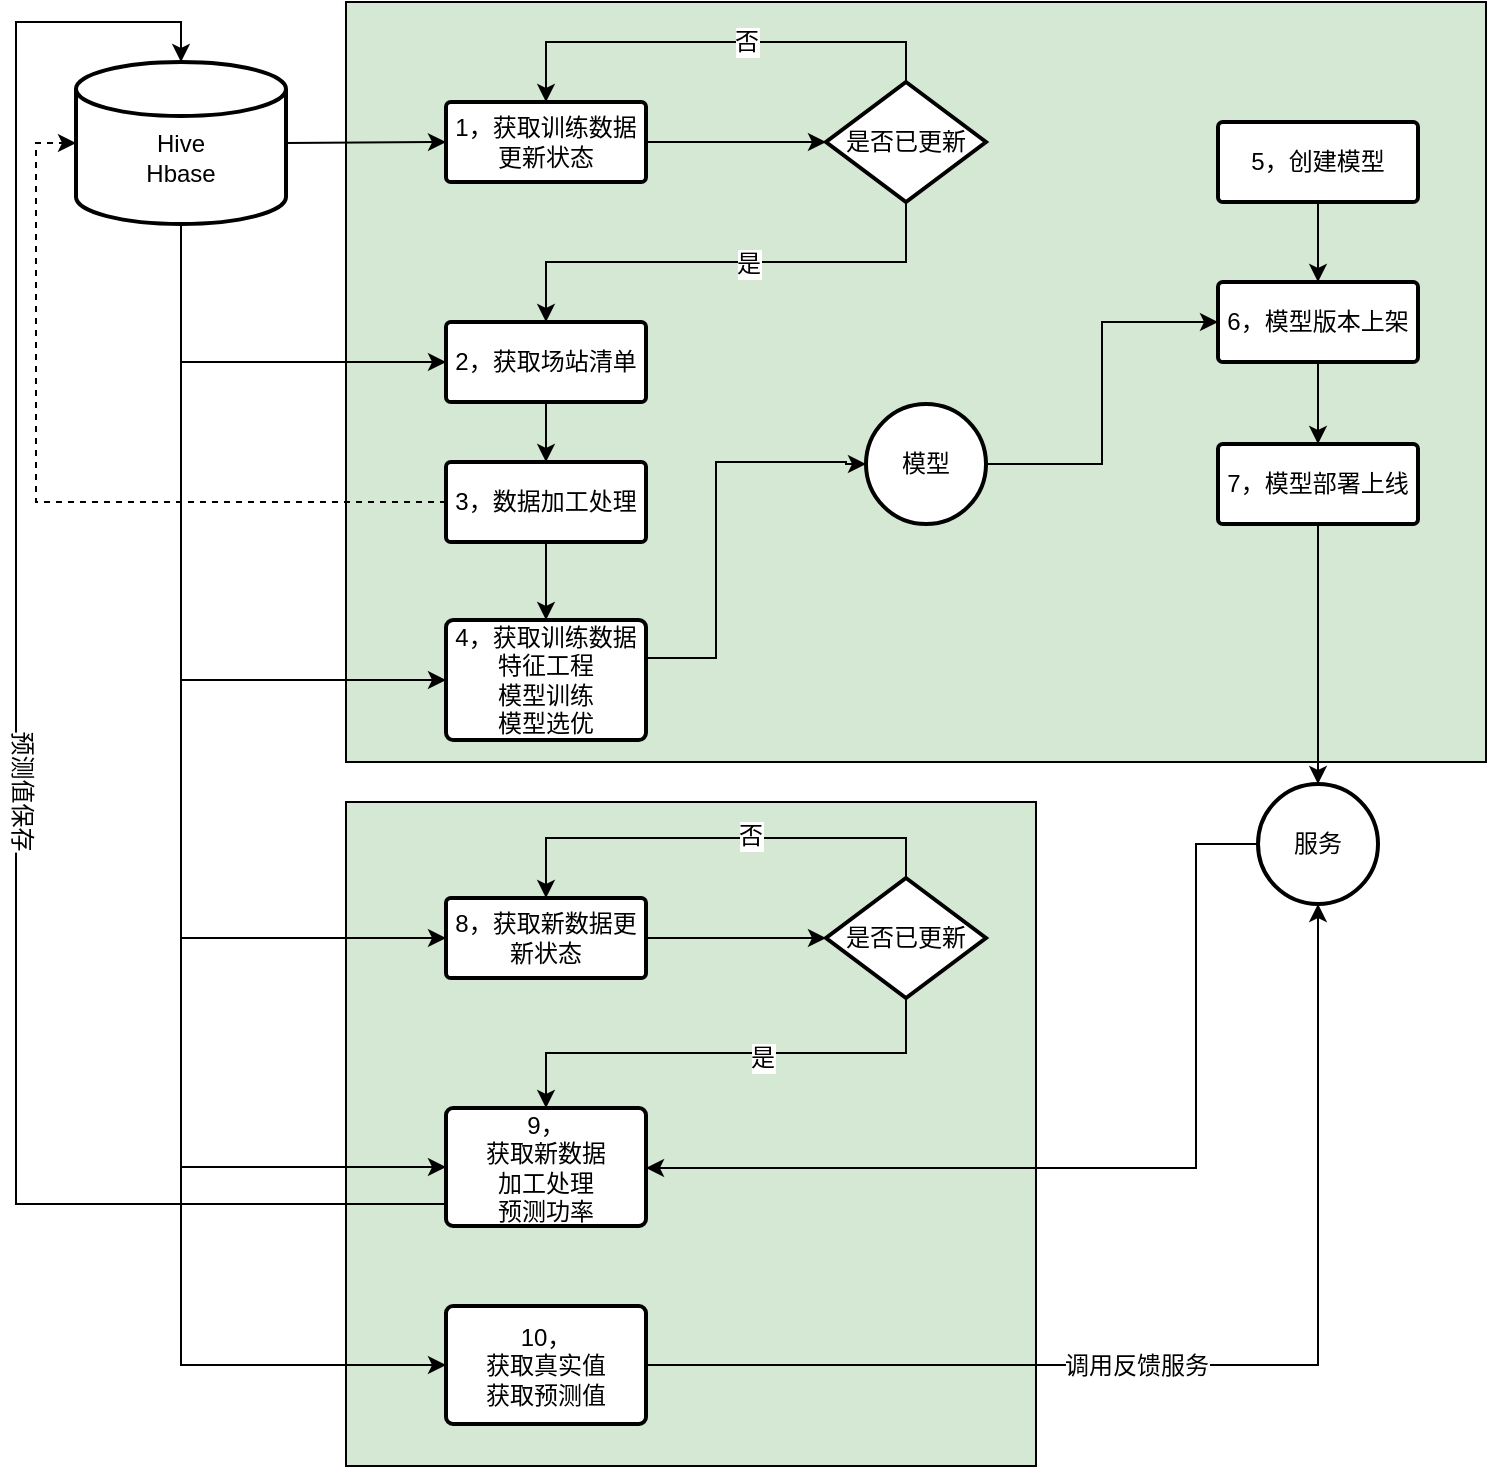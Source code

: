 <mxGraphModel dx="1310" dy="956" grid="1" gridSize="10" guides="1" tooltips="1" connect="1" arrows="1" fold="1" page="1" pageScale="1" pageWidth="827" pageHeight="1169" background="#ffffff"><root><mxCell id="0"/><mxCell id="1" parent="0"/><mxCell id="53" value="" style="rounded=0;whiteSpace=wrap;html=1;fillColor=#D5E8D4;" parent="1" vertex="1"><mxGeometry x="185" y="458" width="345" height="332" as="geometry"/></mxCell><mxCell id="52" value="" style="rounded=0;whiteSpace=wrap;html=1;fillColor=#D5E8D4;" parent="1" vertex="1"><mxGeometry x="185" y="58" width="570" height="380" as="geometry"/></mxCell><mxCell id="4" value="" style="edgeStyle=orthogonalEdgeStyle;rounded=0;html=1;exitX=1;exitY=0.5;exitPerimeter=0;entryX=0;entryY=0.5;entryPerimeter=0;jettySize=auto;orthogonalLoop=1;" parent="1" source="2" target="13" edge="1"><mxGeometry relative="1" as="geometry"><Array as="points"><mxPoint x="155" y="128"/></Array></mxGeometry></mxCell><mxCell id="7" style="edgeStyle=orthogonalEdgeStyle;rounded=0;html=1;exitX=0.5;exitY=1;exitPerimeter=0;entryX=0;entryY=0.5;entryPerimeter=0;jettySize=auto;orthogonalLoop=1;" parent="1" source="2" target="15" edge="1"><mxGeometry relative="1" as="geometry"><Array as="points"><mxPoint x="103" y="238"/></Array></mxGeometry></mxCell><mxCell id="25" style="edgeStyle=orthogonalEdgeStyle;rounded=0;html=1;exitX=0.5;exitY=1;exitPerimeter=0;entryX=0;entryY=0.5;entryPerimeter=0;jettySize=auto;orthogonalLoop=1;" parent="1" source="2" target="24" edge="1"><mxGeometry relative="1" as="geometry"/></mxCell><mxCell id="40" style="edgeStyle=orthogonalEdgeStyle;rounded=0;html=1;exitX=0.5;exitY=1;exitPerimeter=0;entryX=0;entryY=0.5;entryPerimeter=0;jettySize=auto;orthogonalLoop=1;" parent="1" source="2" target="39" edge="1"><mxGeometry relative="1" as="geometry"/></mxCell><mxCell id="45" style="edgeStyle=orthogonalEdgeStyle;rounded=0;html=1;exitX=0.5;exitY=1;exitPerimeter=0;entryX=0;entryY=0.5;entryPerimeter=0;jettySize=auto;orthogonalLoop=1;" parent="1" source="2" target="43" edge="1"><mxGeometry relative="1" as="geometry"/></mxCell><mxCell id="61" style="edgeStyle=orthogonalEdgeStyle;rounded=0;html=1;exitX=0.5;exitY=1;exitPerimeter=0;entryX=0;entryY=0.5;entryPerimeter=0;jettySize=auto;orthogonalLoop=1;" parent="1" source="2" target="60" edge="1"><mxGeometry relative="1" as="geometry"/></mxCell><mxCell id="2" value="&lt;div&gt;&lt;span style=&quot;letter-spacing: 0px&quot;&gt;&lt;br&gt;&lt;/span&gt;&lt;/div&gt;&lt;div&gt;&lt;span style=&quot;letter-spacing: 0px&quot;&gt;Hive&lt;/span&gt;&lt;br&gt;&lt;/div&gt;&lt;div&gt;&lt;span style=&quot;letter-spacing: 0px&quot;&gt;Hbase&lt;/span&gt;&lt;/div&gt;" style="shape=mxgraph.flowchart.database;whiteSpace=wrap;html=1;fillColor=#ffffff;strokeColor=#000000;strokeWidth=2" parent="1" vertex="1"><mxGeometry x="50" y="88" width="105" height="81" as="geometry"/></mxCell><mxCell id="16" style="edgeStyle=orthogonalEdgeStyle;rounded=0;html=1;exitX=0.5;exitY=1;exitPerimeter=0;entryX=0.5;entryY=0;entryPerimeter=0;jettySize=auto;orthogonalLoop=1;" parent="1" source="3" target="15" edge="1"><mxGeometry relative="1" as="geometry"/></mxCell><mxCell id="17" value="是" style="text;html=1;resizable=0;points=[];align=center;verticalAlign=middle;labelBackgroundColor=#ffffff;" parent="16" vertex="1" connectable="0"><mxGeometry x="-0.089" y="1" relative="1" as="geometry"><mxPoint as="offset"/></mxGeometry></mxCell><mxCell id="19" style="edgeStyle=orthogonalEdgeStyle;rounded=0;html=1;exitX=0.5;exitY=0;exitPerimeter=0;entryX=0.5;entryY=0;entryPerimeter=0;jettySize=auto;orthogonalLoop=1;" parent="1" source="3" target="13" edge="1"><mxGeometry relative="1" as="geometry"/></mxCell><mxCell id="20" value="否" style="text;html=1;resizable=0;points=[];align=center;verticalAlign=middle;labelBackgroundColor=#ffffff;" parent="19" vertex="1" connectable="0"><mxGeometry x="-0.489" y="1" relative="1" as="geometry"><mxPoint x="-41" y="-1" as="offset"/></mxGeometry></mxCell><mxCell id="3" value="是否已更新" style="shape=mxgraph.flowchart.decision;whiteSpace=wrap;html=1;fillColor=#ffffff;strokeColor=#000000;strokeWidth=2" parent="1" vertex="1"><mxGeometry x="425" y="98" width="80" height="60" as="geometry"/></mxCell><mxCell id="14" style="edgeStyle=orthogonalEdgeStyle;rounded=0;html=1;exitX=1;exitY=0.5;exitPerimeter=0;entryX=0;entryY=0.5;entryPerimeter=0;jettySize=auto;orthogonalLoop=1;" parent="1" source="13" target="3" edge="1"><mxGeometry relative="1" as="geometry"/></mxCell><mxCell id="13" value="&lt;span&gt;1，获取训练数据更新状态&lt;/span&gt;" style="shape=mxgraph.flowchart.process;whiteSpace=wrap;html=1;fillColor=#ffffff;strokeColor=#000000;strokeWidth=2" parent="1" vertex="1"><mxGeometry x="235" y="108" width="100" height="40" as="geometry"/></mxCell><mxCell id="23" style="edgeStyle=orthogonalEdgeStyle;rounded=0;html=1;exitX=0.5;exitY=1;exitPerimeter=0;entryX=0.5;entryY=0;entryPerimeter=0;jettySize=auto;orthogonalLoop=1;" parent="1" source="15" target="21" edge="1"><mxGeometry relative="1" as="geometry"/></mxCell><mxCell id="15" value="&lt;span&gt;2，获取场站清单&lt;/span&gt;" style="shape=mxgraph.flowchart.process;whiteSpace=wrap;html=1;fillColor=#ffffff;strokeColor=#000000;strokeWidth=2" parent="1" vertex="1"><mxGeometry x="235" y="218" width="100" height="40" as="geometry"/></mxCell><mxCell id="22" style="edgeStyle=orthogonalEdgeStyle;rounded=0;html=1;exitX=0;exitY=0.5;exitPerimeter=0;entryX=0;entryY=0.5;entryPerimeter=0;jettySize=auto;orthogonalLoop=1;dashed=1;" parent="1" source="21" target="2" edge="1"><mxGeometry relative="1" as="geometry"/></mxCell><mxCell id="26" style="edgeStyle=orthogonalEdgeStyle;rounded=0;html=1;exitX=0.5;exitY=1;exitPerimeter=0;entryX=0.5;entryY=0;entryPerimeter=0;jettySize=auto;orthogonalLoop=1;" parent="1" source="21" target="24" edge="1"><mxGeometry relative="1" as="geometry"><Array as="points"/></mxGeometry></mxCell><mxCell id="21" value="&lt;span&gt;3，数据加工处理&lt;/span&gt;" style="shape=mxgraph.flowchart.process;whiteSpace=wrap;html=1;fillColor=#ffffff;strokeColor=#000000;strokeWidth=2" parent="1" vertex="1"><mxGeometry x="235" y="288" width="100" height="40" as="geometry"/></mxCell><mxCell id="32" style="edgeStyle=orthogonalEdgeStyle;rounded=0;html=1;exitX=1;exitY=0.5;exitPerimeter=0;entryX=0;entryY=0.5;entryPerimeter=0;jettySize=auto;orthogonalLoop=1;" parent="1" source="24" target="33" edge="1"><mxGeometry relative="1" as="geometry"><Array as="points"><mxPoint x="335" y="386"/><mxPoint x="370" y="386"/><mxPoint x="370" y="288"/><mxPoint x="435" y="288"/><mxPoint x="435" y="289"/></Array></mxGeometry></mxCell><mxCell id="24" value="&lt;span&gt;4，获取训练数据&lt;/span&gt;&lt;div&gt;&lt;span&gt;特征工程&lt;/span&gt;&lt;/div&gt;&lt;div&gt;&lt;span&gt;模型训练&lt;/span&gt;&lt;/div&gt;&lt;div&gt;&lt;span&gt;模型选优&lt;/span&gt;&lt;/div&gt;" style="shape=mxgraph.flowchart.process;whiteSpace=wrap;html=1;fillColor=#ffffff;strokeColor=#000000;strokeWidth=2" parent="1" vertex="1"><mxGeometry x="235" y="367" width="100" height="60" as="geometry"/></mxCell><mxCell id="30" style="edgeStyle=orthogonalEdgeStyle;rounded=0;html=1;exitX=0.5;exitY=1;exitPerimeter=0;entryX=0.5;entryY=0;entryPerimeter=0;jettySize=auto;orthogonalLoop=1;" parent="1" source="27" target="28" edge="1"><mxGeometry relative="1" as="geometry"/></mxCell><mxCell id="27" value="&lt;span&gt;5，创建模型&lt;/span&gt;" style="shape=mxgraph.flowchart.process;whiteSpace=wrap;html=1;fillColor=#ffffff;strokeColor=#000000;strokeWidth=2" parent="1" vertex="1"><mxGeometry x="621" y="118" width="100" height="40" as="geometry"/></mxCell><mxCell id="31" style="edgeStyle=orthogonalEdgeStyle;rounded=0;html=1;exitX=0.5;exitY=1;exitPerimeter=0;entryX=0.5;entryY=0;entryPerimeter=0;jettySize=auto;orthogonalLoop=1;" parent="1" source="28" target="29" edge="1"><mxGeometry relative="1" as="geometry"/></mxCell><mxCell id="28" value="&lt;span&gt;6，模型版本上架&lt;/span&gt;" style="shape=mxgraph.flowchart.process;whiteSpace=wrap;html=1;fillColor=#ffffff;strokeColor=#000000;strokeWidth=2" parent="1" vertex="1"><mxGeometry x="621" y="198" width="100" height="40" as="geometry"/></mxCell><mxCell id="36" style="edgeStyle=orthogonalEdgeStyle;rounded=0;html=1;exitX=0.5;exitY=1;exitPerimeter=0;entryX=0.5;entryY=0;entryPerimeter=0;jettySize=auto;orthogonalLoop=1;" parent="1" source="29" target="37" edge="1"><mxGeometry relative="1" as="geometry"><mxPoint x="674.714" y="471.571" as="targetPoint"/><Array as="points"/></mxGeometry></mxCell><mxCell id="29" value="&lt;span&gt;7，模型部署上线&lt;/span&gt;" style="shape=mxgraph.flowchart.process;whiteSpace=wrap;html=1;fillColor=#ffffff;strokeColor=#000000;strokeWidth=2" parent="1" vertex="1"><mxGeometry x="621" y="279" width="100" height="40" as="geometry"/></mxCell><mxCell id="38" style="edgeStyle=orthogonalEdgeStyle;rounded=0;html=1;exitX=1;exitY=0.5;exitPerimeter=0;entryX=0;entryY=0.5;entryPerimeter=0;jettySize=auto;orthogonalLoop=1;" parent="1" source="33" target="28" edge="1"><mxGeometry relative="1" as="geometry"/></mxCell><mxCell id="41" style="edgeStyle=orthogonalEdgeStyle;rounded=0;html=1;exitX=0;exitY=0.5;exitPerimeter=0;jettySize=auto;orthogonalLoop=1;" parent="1" source="37" edge="1"><mxGeometry relative="1" as="geometry"><Array as="points"><mxPoint x="610" y="479"/><mxPoint x="610" y="641"/></Array><mxPoint x="335" y="641" as="targetPoint"/></mxGeometry></mxCell><mxCell id="33" value="模型" style="shape=mxgraph.flowchart.on-page_reference;whiteSpace=wrap;html=1;fillColor=#ffffff;strokeColor=#000000;strokeWidth=2" parent="1" vertex="1"><mxGeometry x="445" y="259" width="60" height="60" as="geometry"/></mxCell><mxCell id="37" value="服务" style="shape=mxgraph.flowchart.on-page_reference;whiteSpace=wrap;html=1;fillColor=#ffffff;strokeColor=#000000;strokeWidth=2" parent="1" vertex="1"><mxGeometry x="641" y="449" width="60" height="60" as="geometry"/></mxCell><mxCell id="42" style="edgeStyle=orthogonalEdgeStyle;rounded=0;html=1;exitX=1;exitY=0.5;exitPerimeter=0;jettySize=auto;orthogonalLoop=1;entryX=0.5;entryY=1;entryPerimeter=0;" parent="1" source="60" target="37" edge="1"><mxGeometry relative="1" as="geometry"><mxPoint x="605" y="418" as="targetPoint"/><Array as="points"><mxPoint x="671" y="740"/></Array></mxGeometry></mxCell><mxCell id="62" value="调用反馈服务" style="text;html=1;resizable=0;points=[];align=center;verticalAlign=middle;labelBackgroundColor=#ffffff;" parent="42" vertex="1" connectable="0"><mxGeometry x="-0.136" relative="1" as="geometry"><mxPoint as="offset"/></mxGeometry></mxCell><mxCell id="58" style="edgeStyle=orthogonalEdgeStyle;rounded=0;html=1;entryX=0.5;entryY=0;entryPerimeter=0;jettySize=auto;orthogonalLoop=1;exitX=0.028;exitY=0.814;exitPerimeter=0;" parent="1" source="39" target="2" edge="1"><mxGeometry relative="1" as="geometry"><Array as="points"><mxPoint x="20" y="659"/><mxPoint x="20" y="68"/><mxPoint x="103" y="68"/></Array></mxGeometry></mxCell><mxCell id="59" value="预测值保存" style="text;html=1;resizable=0;points=[];align=center;verticalAlign=middle;labelBackgroundColor=#ffffff;rotation=90;" parent="58" vertex="1" connectable="0"><mxGeometry x="-0.067" y="-3" relative="1" as="geometry"><mxPoint as="offset"/></mxGeometry></mxCell><mxCell id="39" value="&lt;span&gt;9，&lt;/span&gt;&lt;div&gt;&lt;span&gt;获取新数据&lt;/span&gt;&lt;div&gt;&lt;div&gt;加工处理&lt;/div&gt;&lt;div&gt;&lt;div&gt;&lt;span&gt;预测功率&lt;/span&gt;&lt;/div&gt;&lt;/div&gt;&lt;/div&gt;&lt;/div&gt;" style="shape=mxgraph.flowchart.process;whiteSpace=wrap;html=1;fillColor=#ffffff;strokeColor=#000000;strokeWidth=2" parent="1" vertex="1"><mxGeometry x="235" y="611" width="100" height="59" as="geometry"/></mxCell><mxCell id="46" style="edgeStyle=orthogonalEdgeStyle;rounded=0;html=1;exitX=1;exitY=0.5;exitPerimeter=0;entryX=0;entryY=0.5;entryPerimeter=0;jettySize=auto;orthogonalLoop=1;" parent="1" source="43" target="44" edge="1"><mxGeometry relative="1" as="geometry"/></mxCell><mxCell id="43" value="&lt;span&gt;8，获取新数据更新状态&lt;/span&gt;" style="shape=mxgraph.flowchart.process;whiteSpace=wrap;html=1;fillColor=#ffffff;strokeColor=#000000;strokeWidth=2" parent="1" vertex="1"><mxGeometry x="235" y="506" width="100" height="40" as="geometry"/></mxCell><mxCell id="47" style="edgeStyle=orthogonalEdgeStyle;rounded=0;html=1;exitX=0.5;exitY=0;exitPerimeter=0;entryX=0.5;entryY=0;entryPerimeter=0;jettySize=auto;orthogonalLoop=1;" parent="1" source="44" target="43" edge="1"><mxGeometry relative="1" as="geometry"/></mxCell><mxCell id="48" value="否" style="text;html=1;resizable=0;points=[];align=center;verticalAlign=middle;labelBackgroundColor=#ffffff;" parent="47" vertex="1" connectable="0"><mxGeometry x="-0.15" y="-1" relative="1" as="geometry"><mxPoint as="offset"/></mxGeometry></mxCell><mxCell id="49" style="edgeStyle=orthogonalEdgeStyle;rounded=0;html=1;exitX=0.5;exitY=1;exitPerimeter=0;entryX=0.5;entryY=0;entryPerimeter=0;jettySize=auto;orthogonalLoop=1;" parent="1" source="44" target="39" edge="1"><mxGeometry relative="1" as="geometry"/></mxCell><mxCell id="50" value="是" style="text;html=1;resizable=0;points=[];align=center;verticalAlign=middle;labelBackgroundColor=#ffffff;" parent="49" vertex="1" connectable="0"><mxGeometry x="-0.228" y="2" relative="1" as="geometry"><mxPoint x="-9" as="offset"/></mxGeometry></mxCell><mxCell id="44" value="是否已更新" style="shape=mxgraph.flowchart.decision;whiteSpace=wrap;html=1;fillColor=#ffffff;strokeColor=#000000;strokeWidth=2" parent="1" vertex="1"><mxGeometry x="425" y="496" width="80" height="60" as="geometry"/></mxCell><mxCell id="60" value="10，&lt;div&gt;获取真实值&lt;div&gt;获取预测值&lt;/div&gt;&lt;/div&gt;" style="shape=mxgraph.flowchart.process;whiteSpace=wrap;html=1;fillColor=#ffffff;strokeColor=#000000;strokeWidth=2" parent="1" vertex="1"><mxGeometry x="235" y="710" width="100" height="59" as="geometry"/></mxCell></root></mxGraphModel>